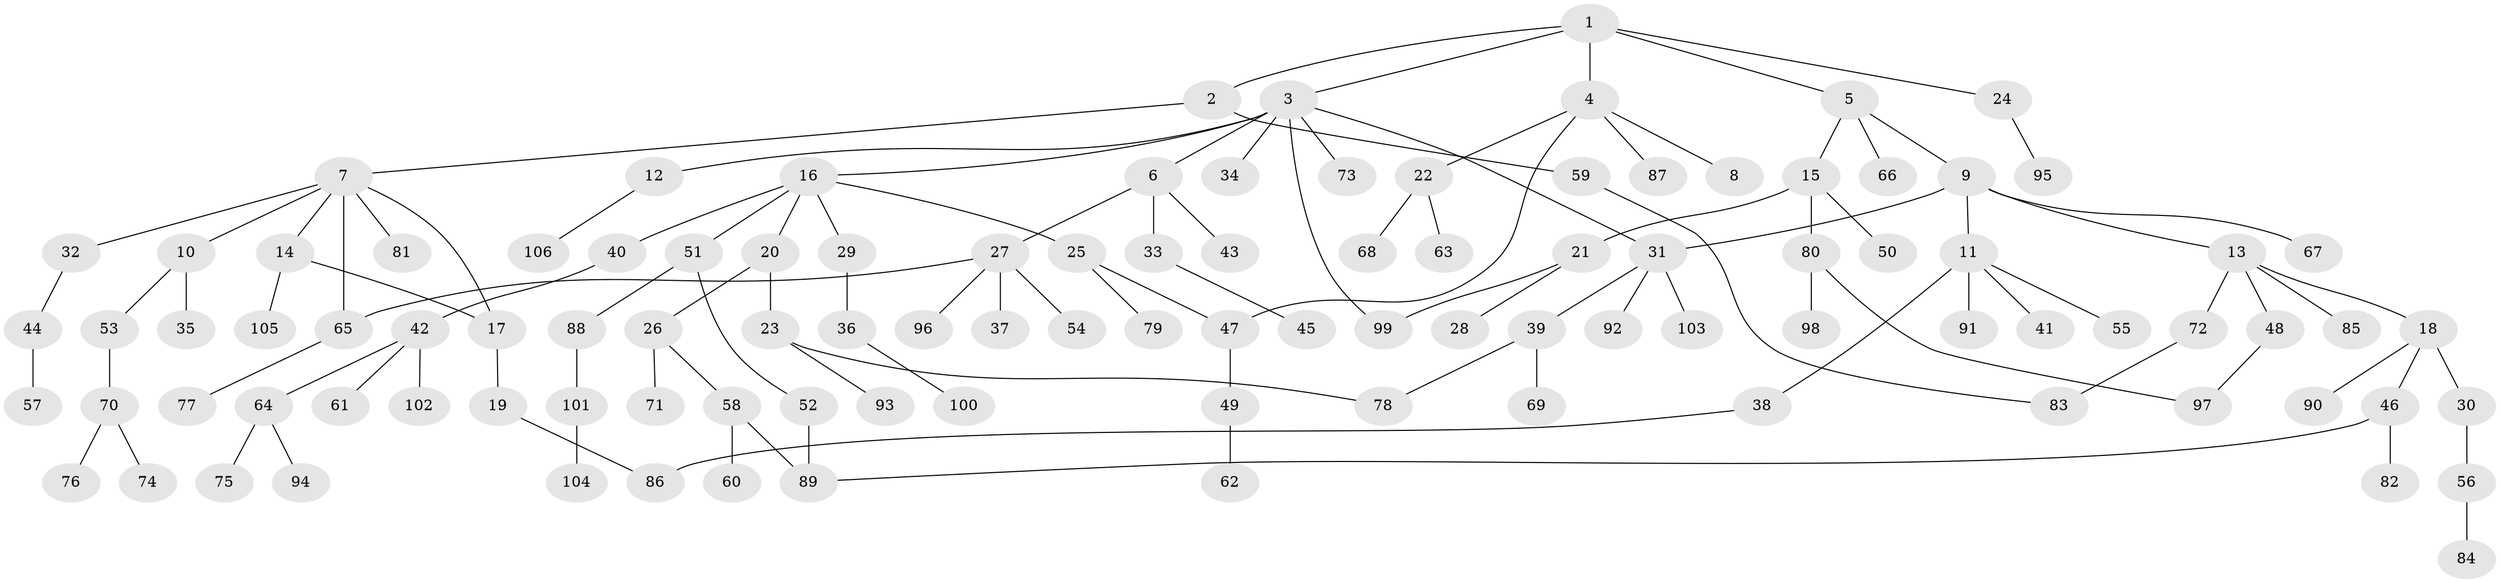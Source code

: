 // coarse degree distribution, {6: 0.03773584905660377, 3: 0.03773584905660377, 1: 0.6792452830188679, 2: 0.1320754716981132, 4: 0.05660377358490566, 10: 0.018867924528301886, 5: 0.018867924528301886, 15: 0.018867924528301886}
// Generated by graph-tools (version 1.1) at 2025/46/03/04/25 21:46:07]
// undirected, 106 vertices, 116 edges
graph export_dot {
graph [start="1"]
  node [color=gray90,style=filled];
  1;
  2;
  3;
  4;
  5;
  6;
  7;
  8;
  9;
  10;
  11;
  12;
  13;
  14;
  15;
  16;
  17;
  18;
  19;
  20;
  21;
  22;
  23;
  24;
  25;
  26;
  27;
  28;
  29;
  30;
  31;
  32;
  33;
  34;
  35;
  36;
  37;
  38;
  39;
  40;
  41;
  42;
  43;
  44;
  45;
  46;
  47;
  48;
  49;
  50;
  51;
  52;
  53;
  54;
  55;
  56;
  57;
  58;
  59;
  60;
  61;
  62;
  63;
  64;
  65;
  66;
  67;
  68;
  69;
  70;
  71;
  72;
  73;
  74;
  75;
  76;
  77;
  78;
  79;
  80;
  81;
  82;
  83;
  84;
  85;
  86;
  87;
  88;
  89;
  90;
  91;
  92;
  93;
  94;
  95;
  96;
  97;
  98;
  99;
  100;
  101;
  102;
  103;
  104;
  105;
  106;
  1 -- 2;
  1 -- 3;
  1 -- 4;
  1 -- 5;
  1 -- 24;
  2 -- 7;
  2 -- 59;
  3 -- 6;
  3 -- 12;
  3 -- 16;
  3 -- 34;
  3 -- 73;
  3 -- 99;
  3 -- 31;
  4 -- 8;
  4 -- 22;
  4 -- 87;
  4 -- 47;
  5 -- 9;
  5 -- 15;
  5 -- 66;
  6 -- 27;
  6 -- 33;
  6 -- 43;
  7 -- 10;
  7 -- 14;
  7 -- 17;
  7 -- 32;
  7 -- 65;
  7 -- 81;
  9 -- 11;
  9 -- 13;
  9 -- 31;
  9 -- 67;
  10 -- 35;
  10 -- 53;
  11 -- 38;
  11 -- 41;
  11 -- 55;
  11 -- 91;
  12 -- 106;
  13 -- 18;
  13 -- 48;
  13 -- 72;
  13 -- 85;
  14 -- 105;
  14 -- 17;
  15 -- 21;
  15 -- 50;
  15 -- 80;
  16 -- 20;
  16 -- 25;
  16 -- 29;
  16 -- 40;
  16 -- 51;
  17 -- 19;
  18 -- 30;
  18 -- 46;
  18 -- 90;
  19 -- 86;
  20 -- 23;
  20 -- 26;
  21 -- 28;
  21 -- 99;
  22 -- 63;
  22 -- 68;
  23 -- 78;
  23 -- 93;
  24 -- 95;
  25 -- 47;
  25 -- 79;
  26 -- 58;
  26 -- 71;
  27 -- 37;
  27 -- 54;
  27 -- 96;
  27 -- 65;
  29 -- 36;
  30 -- 56;
  31 -- 39;
  31 -- 92;
  31 -- 103;
  32 -- 44;
  33 -- 45;
  36 -- 100;
  38 -- 86;
  39 -- 69;
  39 -- 78;
  40 -- 42;
  42 -- 61;
  42 -- 64;
  42 -- 102;
  44 -- 57;
  46 -- 82;
  46 -- 89;
  47 -- 49;
  48 -- 97;
  49 -- 62;
  51 -- 52;
  51 -- 88;
  52 -- 89;
  53 -- 70;
  56 -- 84;
  58 -- 60;
  58 -- 89;
  59 -- 83;
  64 -- 75;
  64 -- 94;
  65 -- 77;
  70 -- 74;
  70 -- 76;
  72 -- 83;
  80 -- 98;
  80 -- 97;
  88 -- 101;
  101 -- 104;
}
